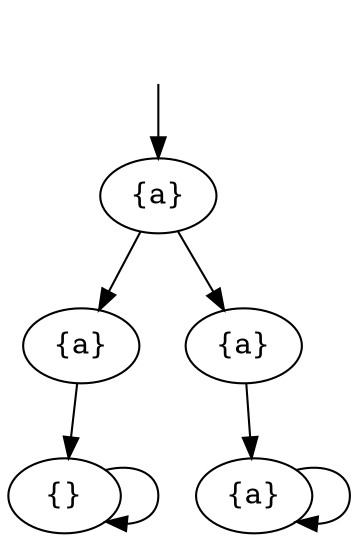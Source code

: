 digraph graphname {
        _init [style="invis"];
        _init -> s0[label=""];
        s0[label="{a}"];
        s1[label="{a}"];
        s2[label="{a}"];
        s3[label="{}"];
        s4[label="{a}"];
        s0 -> s1 [label=""];
        s0 -> s2 [label=""];
        s1 -> s3 [label=""];
        s2 -> s4 [label=""];
        s4 -> s4 [label=""];
        s3 -> s3 [label=""];
}
